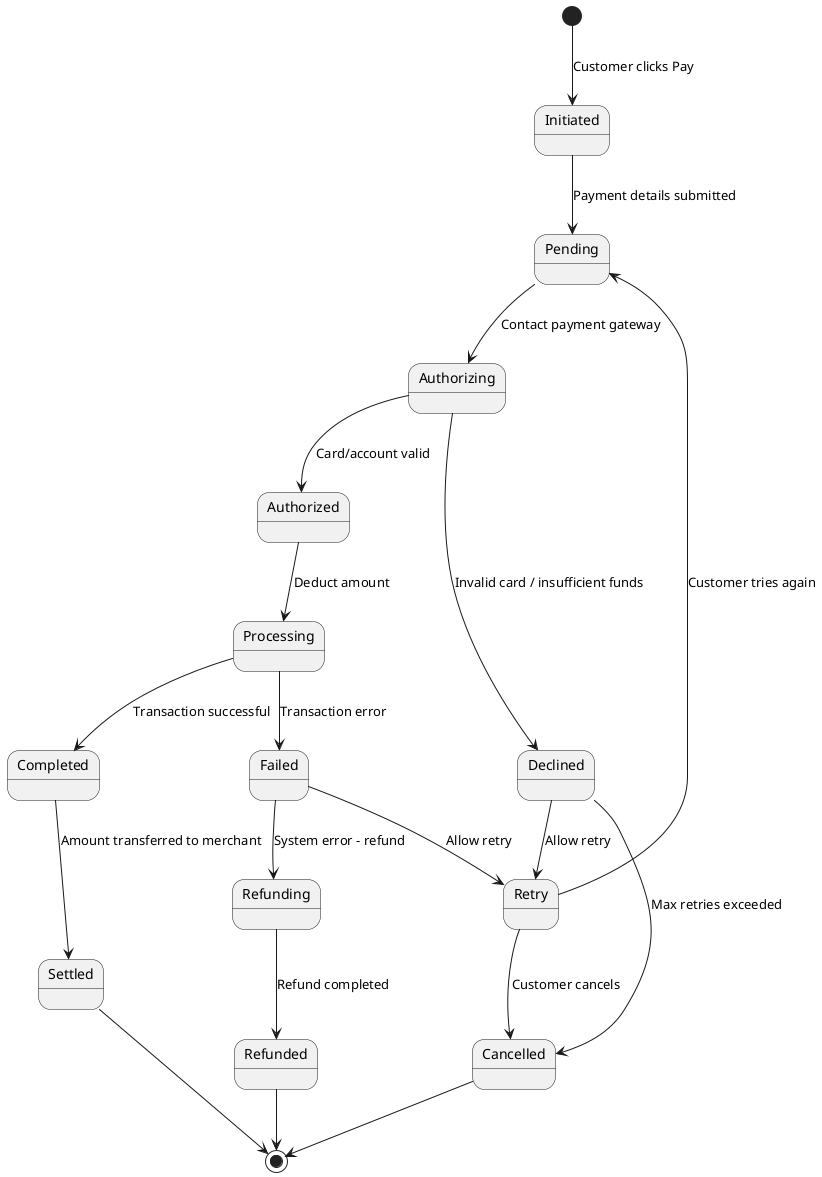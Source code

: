 @startuml Payment Transaction - State Diagram

[*] --> Initiated : Customer clicks Pay

Initiated --> Pending : Payment details submitted
Pending --> Authorizing : Contact payment gateway

Authorizing --> Authorized : Card/account valid
Authorizing --> Declined : Invalid card / insufficient funds

Authorized --> Processing : Deduct amount
Processing --> Completed : Transaction successful
Processing --> Failed : Transaction error

Declined --> Retry : Allow retry
Declined --> Cancelled : Max retries exceeded

Failed --> Retry : Allow retry
Failed --> Refunding : System error - refund

Retry --> Pending : Customer tries again
Retry --> Cancelled : Customer cancels

Refunding --> Refunded : Refund completed
Completed --> Settled : Amount transferred to merchant

Refunded --> [*]
Settled --> [*]
Cancelled --> [*]

@enduml
